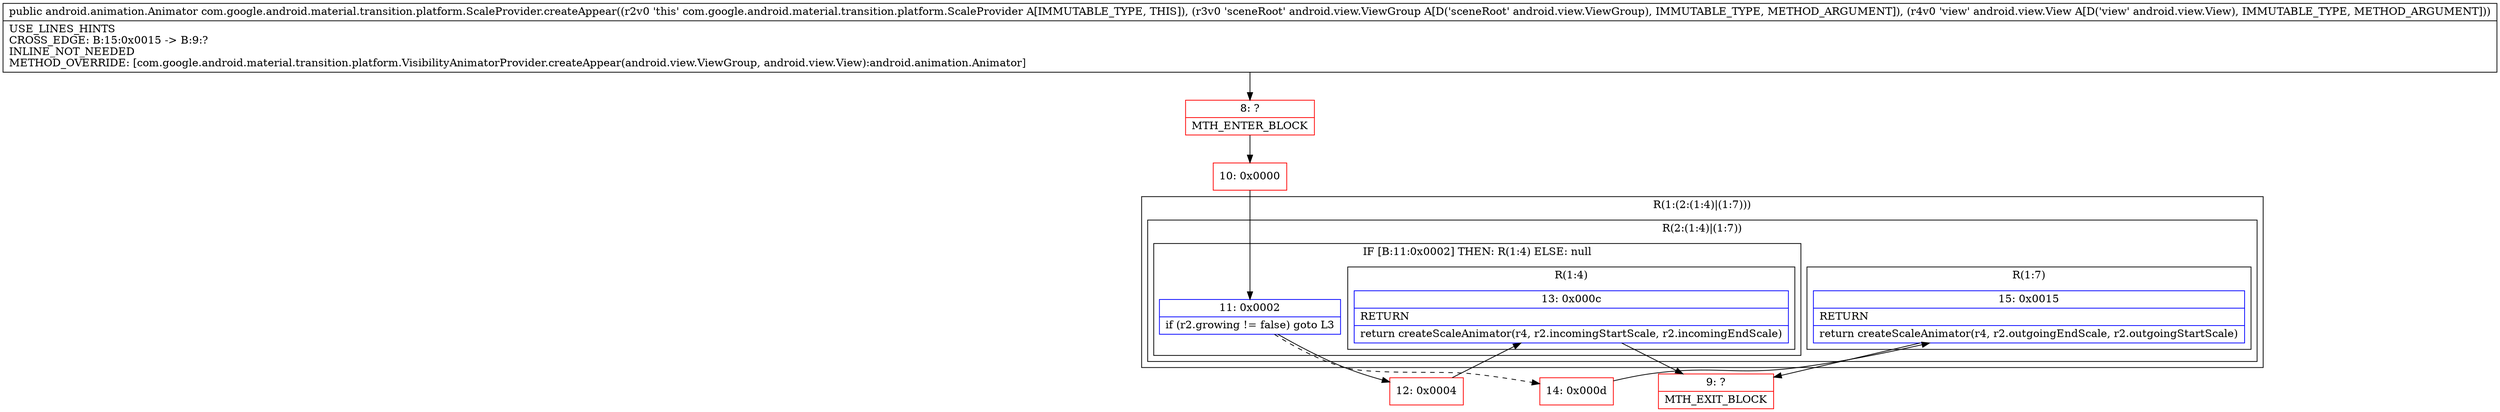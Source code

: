 digraph "CFG forcom.google.android.material.transition.platform.ScaleProvider.createAppear(Landroid\/view\/ViewGroup;Landroid\/view\/View;)Landroid\/animation\/Animator;" {
subgraph cluster_Region_514806459 {
label = "R(1:(2:(1:4)|(1:7)))";
node [shape=record,color=blue];
subgraph cluster_Region_1319850724 {
label = "R(2:(1:4)|(1:7))";
node [shape=record,color=blue];
subgraph cluster_IfRegion_500980086 {
label = "IF [B:11:0x0002] THEN: R(1:4) ELSE: null";
node [shape=record,color=blue];
Node_11 [shape=record,label="{11\:\ 0x0002|if (r2.growing != false) goto L3\l}"];
subgraph cluster_Region_126777143 {
label = "R(1:4)";
node [shape=record,color=blue];
Node_13 [shape=record,label="{13\:\ 0x000c|RETURN\l|return createScaleAnimator(r4, r2.incomingStartScale, r2.incomingEndScale)\l}"];
}
}
subgraph cluster_Region_1674631159 {
label = "R(1:7)";
node [shape=record,color=blue];
Node_15 [shape=record,label="{15\:\ 0x0015|RETURN\l|return createScaleAnimator(r4, r2.outgoingEndScale, r2.outgoingStartScale)\l}"];
}
}
}
Node_8 [shape=record,color=red,label="{8\:\ ?|MTH_ENTER_BLOCK\l}"];
Node_10 [shape=record,color=red,label="{10\:\ 0x0000}"];
Node_12 [shape=record,color=red,label="{12\:\ 0x0004}"];
Node_9 [shape=record,color=red,label="{9\:\ ?|MTH_EXIT_BLOCK\l}"];
Node_14 [shape=record,color=red,label="{14\:\ 0x000d}"];
MethodNode[shape=record,label="{public android.animation.Animator com.google.android.material.transition.platform.ScaleProvider.createAppear((r2v0 'this' com.google.android.material.transition.platform.ScaleProvider A[IMMUTABLE_TYPE, THIS]), (r3v0 'sceneRoot' android.view.ViewGroup A[D('sceneRoot' android.view.ViewGroup), IMMUTABLE_TYPE, METHOD_ARGUMENT]), (r4v0 'view' android.view.View A[D('view' android.view.View), IMMUTABLE_TYPE, METHOD_ARGUMENT]))  | USE_LINES_HINTS\lCROSS_EDGE: B:15:0x0015 \-\> B:9:?\lINLINE_NOT_NEEDED\lMETHOD_OVERRIDE: [com.google.android.material.transition.platform.VisibilityAnimatorProvider.createAppear(android.view.ViewGroup, android.view.View):android.animation.Animator]\l}"];
MethodNode -> Node_8;Node_11 -> Node_12;
Node_11 -> Node_14[style=dashed];
Node_13 -> Node_9;
Node_15 -> Node_9;
Node_8 -> Node_10;
Node_10 -> Node_11;
Node_12 -> Node_13;
Node_14 -> Node_15;
}


